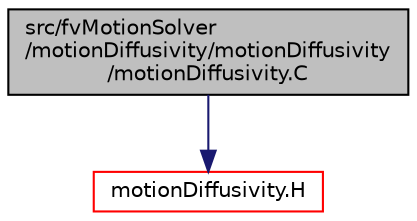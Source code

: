 digraph "src/fvMotionSolver/motionDiffusivity/motionDiffusivity/motionDiffusivity.C"
{
  bgcolor="transparent";
  edge [fontname="Helvetica",fontsize="10",labelfontname="Helvetica",labelfontsize="10"];
  node [fontname="Helvetica",fontsize="10",shape=record];
  Node1 [label="src/fvMotionSolver\l/motionDiffusivity/motionDiffusivity\l/motionDiffusivity.C",height=0.2,width=0.4,color="black", fillcolor="grey75", style="filled", fontcolor="black"];
  Node1 -> Node2 [color="midnightblue",fontsize="10",style="solid",fontname="Helvetica"];
  Node2 [label="motionDiffusivity.H",height=0.2,width=0.4,color="red",URL="$a06392.html"];
}
